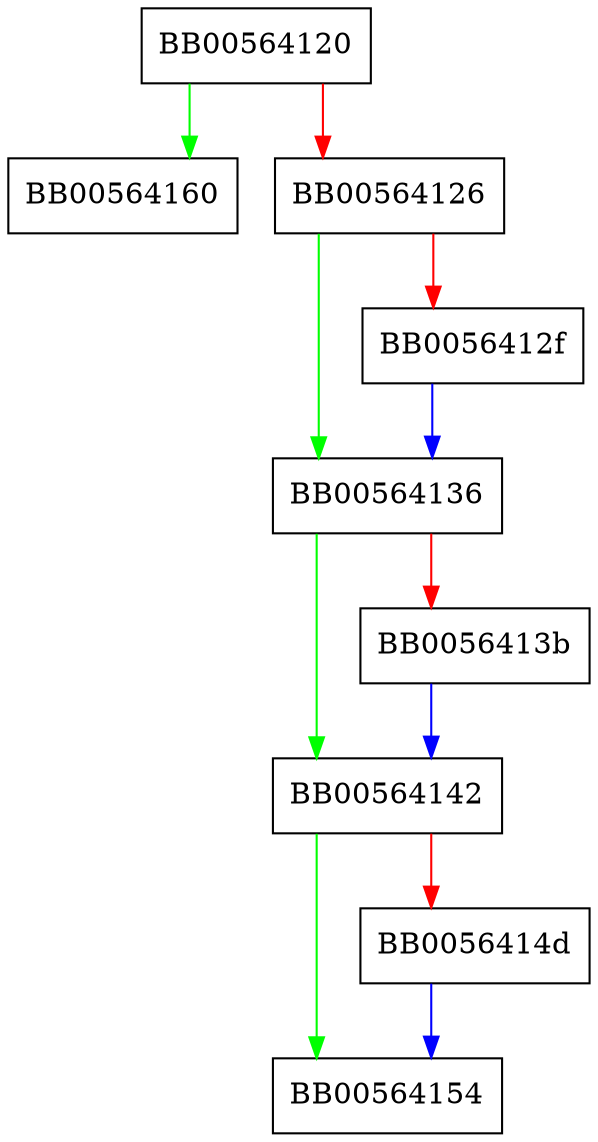 digraph CMS_RecipientInfo_ktri_get0_algs {
  node [shape="box"];
  graph [splines=ortho];
  BB00564120 -> BB00564160 [color="green"];
  BB00564120 -> BB00564126 [color="red"];
  BB00564126 -> BB00564136 [color="green"];
  BB00564126 -> BB0056412f [color="red"];
  BB0056412f -> BB00564136 [color="blue"];
  BB00564136 -> BB00564142 [color="green"];
  BB00564136 -> BB0056413b [color="red"];
  BB0056413b -> BB00564142 [color="blue"];
  BB00564142 -> BB00564154 [color="green"];
  BB00564142 -> BB0056414d [color="red"];
  BB0056414d -> BB00564154 [color="blue"];
}